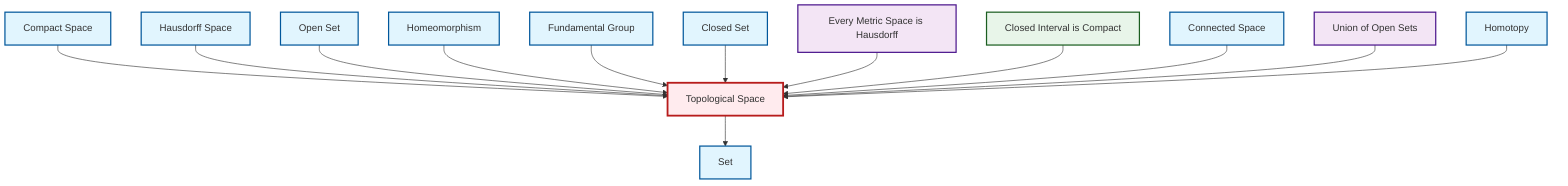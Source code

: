 graph TD
    classDef definition fill:#e1f5fe,stroke:#01579b,stroke-width:2px
    classDef theorem fill:#f3e5f5,stroke:#4a148c,stroke-width:2px
    classDef axiom fill:#fff3e0,stroke:#e65100,stroke-width:2px
    classDef example fill:#e8f5e9,stroke:#1b5e20,stroke-width:2px
    classDef current fill:#ffebee,stroke:#b71c1c,stroke-width:3px
    def-homotopy["Homotopy"]:::definition
    def-fundamental-group["Fundamental Group"]:::definition
    def-open-set["Open Set"]:::definition
    thm-union-open-sets["Union of Open Sets"]:::theorem
    def-set["Set"]:::definition
    ex-closed-interval-compact["Closed Interval is Compact"]:::example
    def-homeomorphism["Homeomorphism"]:::definition
    def-connected["Connected Space"]:::definition
    def-compact["Compact Space"]:::definition
    def-hausdorff["Hausdorff Space"]:::definition
    def-closed-set["Closed Set"]:::definition
    thm-metric-hausdorff["Every Metric Space is Hausdorff"]:::theorem
    def-topological-space["Topological Space"]:::definition
    def-compact --> def-topological-space
    def-hausdorff --> def-topological-space
    def-open-set --> def-topological-space
    def-homeomorphism --> def-topological-space
    def-fundamental-group --> def-topological-space
    def-closed-set --> def-topological-space
    thm-metric-hausdorff --> def-topological-space
    def-topological-space --> def-set
    ex-closed-interval-compact --> def-topological-space
    def-connected --> def-topological-space
    thm-union-open-sets --> def-topological-space
    def-homotopy --> def-topological-space
    class def-topological-space current